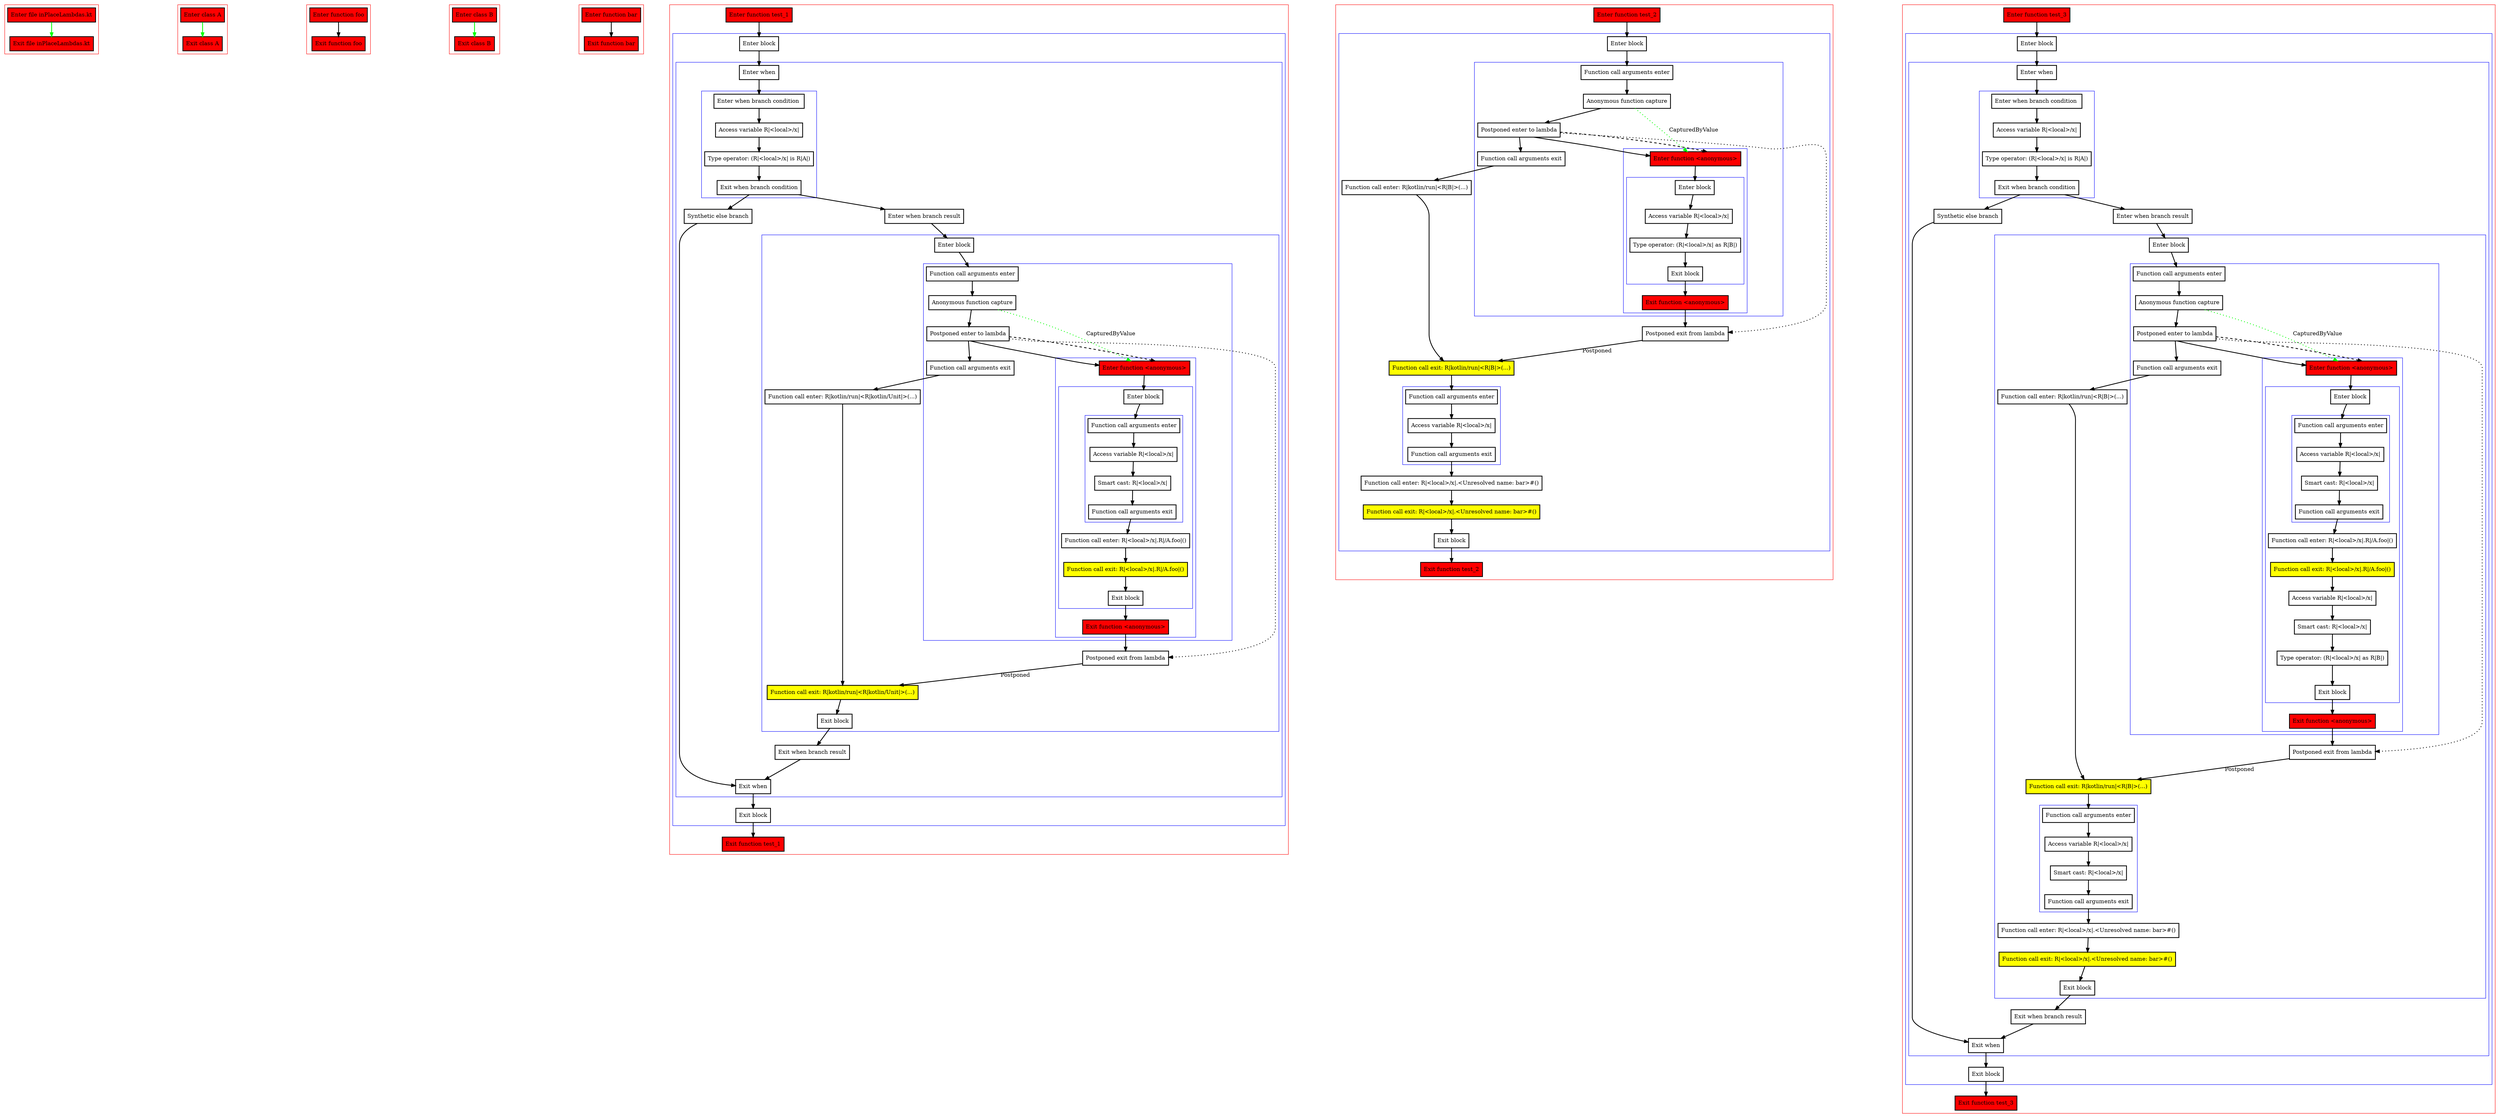 digraph inPlaceLambdas_kt {
    graph [nodesep=3]
    node [shape=box penwidth=2]
    edge [penwidth=2]

    subgraph cluster_0 {
        color=red
        0 [label="Enter file inPlaceLambdas.kt" style="filled" fillcolor=red];
        1 [label="Exit file inPlaceLambdas.kt" style="filled" fillcolor=red];
    }
    0 -> {1} [color=green];

    subgraph cluster_1 {
        color=red
        2 [label="Enter class A" style="filled" fillcolor=red];
        3 [label="Exit class A" style="filled" fillcolor=red];
    }
    2 -> {3} [color=green];

    subgraph cluster_2 {
        color=red
        4 [label="Enter function foo" style="filled" fillcolor=red];
        5 [label="Exit function foo" style="filled" fillcolor=red];
    }
    4 -> {5};

    subgraph cluster_3 {
        color=red
        6 [label="Enter class B" style="filled" fillcolor=red];
        7 [label="Exit class B" style="filled" fillcolor=red];
    }
    6 -> {7} [color=green];

    subgraph cluster_4 {
        color=red
        8 [label="Enter function bar" style="filled" fillcolor=red];
        9 [label="Exit function bar" style="filled" fillcolor=red];
    }
    8 -> {9};

    subgraph cluster_5 {
        color=red
        10 [label="Enter function test_1" style="filled" fillcolor=red];
        subgraph cluster_6 {
            color=blue
            11 [label="Enter block"];
            subgraph cluster_7 {
                color=blue
                12 [label="Enter when"];
                subgraph cluster_8 {
                    color=blue
                    13 [label="Enter when branch condition "];
                    14 [label="Access variable R|<local>/x|"];
                    15 [label="Type operator: (R|<local>/x| is R|A|)"];
                    16 [label="Exit when branch condition"];
                }
                17 [label="Synthetic else branch"];
                18 [label="Enter when branch result"];
                subgraph cluster_9 {
                    color=blue
                    19 [label="Enter block"];
                    subgraph cluster_10 {
                        color=blue
                        20 [label="Function call arguments enter"];
                        21 [label="Anonymous function capture"];
                        22 [label="Postponed enter to lambda"];
                        subgraph cluster_11 {
                            color=blue
                            23 [label="Enter function <anonymous>" style="filled" fillcolor=red];
                            subgraph cluster_12 {
                                color=blue
                                24 [label="Enter block"];
                                subgraph cluster_13 {
                                    color=blue
                                    25 [label="Function call arguments enter"];
                                    26 [label="Access variable R|<local>/x|"];
                                    27 [label="Smart cast: R|<local>/x|"];
                                    28 [label="Function call arguments exit"];
                                }
                                29 [label="Function call enter: R|<local>/x|.R|/A.foo|()"];
                                30 [label="Function call exit: R|<local>/x|.R|/A.foo|()" style="filled" fillcolor=yellow];
                                31 [label="Exit block"];
                            }
                            32 [label="Exit function <anonymous>" style="filled" fillcolor=red];
                        }
                        33 [label="Function call arguments exit"];
                    }
                    34 [label="Function call enter: R|kotlin/run|<R|kotlin/Unit|>(...)"];
                    35 [label="Postponed exit from lambda"];
                    36 [label="Function call exit: R|kotlin/run|<R|kotlin/Unit|>(...)" style="filled" fillcolor=yellow];
                    37 [label="Exit block"];
                }
                38 [label="Exit when branch result"];
                39 [label="Exit when"];
            }
            40 [label="Exit block"];
        }
        41 [label="Exit function test_1" style="filled" fillcolor=red];
    }
    10 -> {11};
    11 -> {12};
    12 -> {13};
    13 -> {14};
    14 -> {15};
    15 -> {16};
    16 -> {17 18};
    17 -> {39};
    18 -> {19};
    19 -> {20};
    20 -> {21};
    21 -> {22};
    21 -> {23} [color=green style=dotted label="CapturedByValue"];
    22 -> {23 33};
    22 -> {35} [style=dotted];
    22 -> {23} [style=dashed];
    23 -> {24};
    24 -> {25};
    25 -> {26};
    26 -> {27};
    27 -> {28};
    28 -> {29};
    29 -> {30};
    30 -> {31};
    31 -> {32};
    32 -> {35};
    33 -> {34};
    34 -> {36};
    35 -> {36} [label="Postponed"];
    36 -> {37};
    37 -> {38};
    38 -> {39};
    39 -> {40};
    40 -> {41};

    subgraph cluster_14 {
        color=red
        42 [label="Enter function test_2" style="filled" fillcolor=red];
        subgraph cluster_15 {
            color=blue
            43 [label="Enter block"];
            subgraph cluster_16 {
                color=blue
                44 [label="Function call arguments enter"];
                45 [label="Anonymous function capture"];
                46 [label="Postponed enter to lambda"];
                subgraph cluster_17 {
                    color=blue
                    47 [label="Enter function <anonymous>" style="filled" fillcolor=red];
                    subgraph cluster_18 {
                        color=blue
                        48 [label="Enter block"];
                        49 [label="Access variable R|<local>/x|"];
                        50 [label="Type operator: (R|<local>/x| as R|B|)"];
                        51 [label="Exit block"];
                    }
                    52 [label="Exit function <anonymous>" style="filled" fillcolor=red];
                }
                53 [label="Function call arguments exit"];
            }
            54 [label="Function call enter: R|kotlin/run|<R|B|>(...)"];
            55 [label="Postponed exit from lambda"];
            56 [label="Function call exit: R|kotlin/run|<R|B|>(...)" style="filled" fillcolor=yellow];
            subgraph cluster_19 {
                color=blue
                57 [label="Function call arguments enter"];
                58 [label="Access variable R|<local>/x|"];
                59 [label="Function call arguments exit"];
            }
            60 [label="Function call enter: R|<local>/x|.<Unresolved name: bar>#()"];
            61 [label="Function call exit: R|<local>/x|.<Unresolved name: bar>#()" style="filled" fillcolor=yellow];
            62 [label="Exit block"];
        }
        63 [label="Exit function test_2" style="filled" fillcolor=red];
    }
    42 -> {43};
    43 -> {44};
    44 -> {45};
    45 -> {46};
    45 -> {47} [color=green style=dotted label="CapturedByValue"];
    46 -> {47 53};
    46 -> {55} [style=dotted];
    46 -> {47} [style=dashed];
    47 -> {48};
    48 -> {49};
    49 -> {50};
    50 -> {51};
    51 -> {52};
    52 -> {55};
    53 -> {54};
    54 -> {56};
    55 -> {56} [label="Postponed"];
    56 -> {57};
    57 -> {58};
    58 -> {59};
    59 -> {60};
    60 -> {61};
    61 -> {62};
    62 -> {63};

    subgraph cluster_20 {
        color=red
        64 [label="Enter function test_3" style="filled" fillcolor=red];
        subgraph cluster_21 {
            color=blue
            65 [label="Enter block"];
            subgraph cluster_22 {
                color=blue
                66 [label="Enter when"];
                subgraph cluster_23 {
                    color=blue
                    67 [label="Enter when branch condition "];
                    68 [label="Access variable R|<local>/x|"];
                    69 [label="Type operator: (R|<local>/x| is R|A|)"];
                    70 [label="Exit when branch condition"];
                }
                71 [label="Synthetic else branch"];
                72 [label="Enter when branch result"];
                subgraph cluster_24 {
                    color=blue
                    73 [label="Enter block"];
                    subgraph cluster_25 {
                        color=blue
                        74 [label="Function call arguments enter"];
                        75 [label="Anonymous function capture"];
                        76 [label="Postponed enter to lambda"];
                        subgraph cluster_26 {
                            color=blue
                            77 [label="Enter function <anonymous>" style="filled" fillcolor=red];
                            subgraph cluster_27 {
                                color=blue
                                78 [label="Enter block"];
                                subgraph cluster_28 {
                                    color=blue
                                    79 [label="Function call arguments enter"];
                                    80 [label="Access variable R|<local>/x|"];
                                    81 [label="Smart cast: R|<local>/x|"];
                                    82 [label="Function call arguments exit"];
                                }
                                83 [label="Function call enter: R|<local>/x|.R|/A.foo|()"];
                                84 [label="Function call exit: R|<local>/x|.R|/A.foo|()" style="filled" fillcolor=yellow];
                                85 [label="Access variable R|<local>/x|"];
                                86 [label="Smart cast: R|<local>/x|"];
                                87 [label="Type operator: (R|<local>/x| as R|B|)"];
                                88 [label="Exit block"];
                            }
                            89 [label="Exit function <anonymous>" style="filled" fillcolor=red];
                        }
                        90 [label="Function call arguments exit"];
                    }
                    91 [label="Function call enter: R|kotlin/run|<R|B|>(...)"];
                    92 [label="Postponed exit from lambda"];
                    93 [label="Function call exit: R|kotlin/run|<R|B|>(...)" style="filled" fillcolor=yellow];
                    subgraph cluster_29 {
                        color=blue
                        94 [label="Function call arguments enter"];
                        95 [label="Access variable R|<local>/x|"];
                        96 [label="Smart cast: R|<local>/x|"];
                        97 [label="Function call arguments exit"];
                    }
                    98 [label="Function call enter: R|<local>/x|.<Unresolved name: bar>#()"];
                    99 [label="Function call exit: R|<local>/x|.<Unresolved name: bar>#()" style="filled" fillcolor=yellow];
                    100 [label="Exit block"];
                }
                101 [label="Exit when branch result"];
                102 [label="Exit when"];
            }
            103 [label="Exit block"];
        }
        104 [label="Exit function test_3" style="filled" fillcolor=red];
    }
    64 -> {65};
    65 -> {66};
    66 -> {67};
    67 -> {68};
    68 -> {69};
    69 -> {70};
    70 -> {71 72};
    71 -> {102};
    72 -> {73};
    73 -> {74};
    74 -> {75};
    75 -> {76};
    75 -> {77} [color=green style=dotted label="CapturedByValue"];
    76 -> {77 90};
    76 -> {92} [style=dotted];
    76 -> {77} [style=dashed];
    77 -> {78};
    78 -> {79};
    79 -> {80};
    80 -> {81};
    81 -> {82};
    82 -> {83};
    83 -> {84};
    84 -> {85};
    85 -> {86};
    86 -> {87};
    87 -> {88};
    88 -> {89};
    89 -> {92};
    90 -> {91};
    91 -> {93};
    92 -> {93} [label="Postponed"];
    93 -> {94};
    94 -> {95};
    95 -> {96};
    96 -> {97};
    97 -> {98};
    98 -> {99};
    99 -> {100};
    100 -> {101};
    101 -> {102};
    102 -> {103};
    103 -> {104};

}
